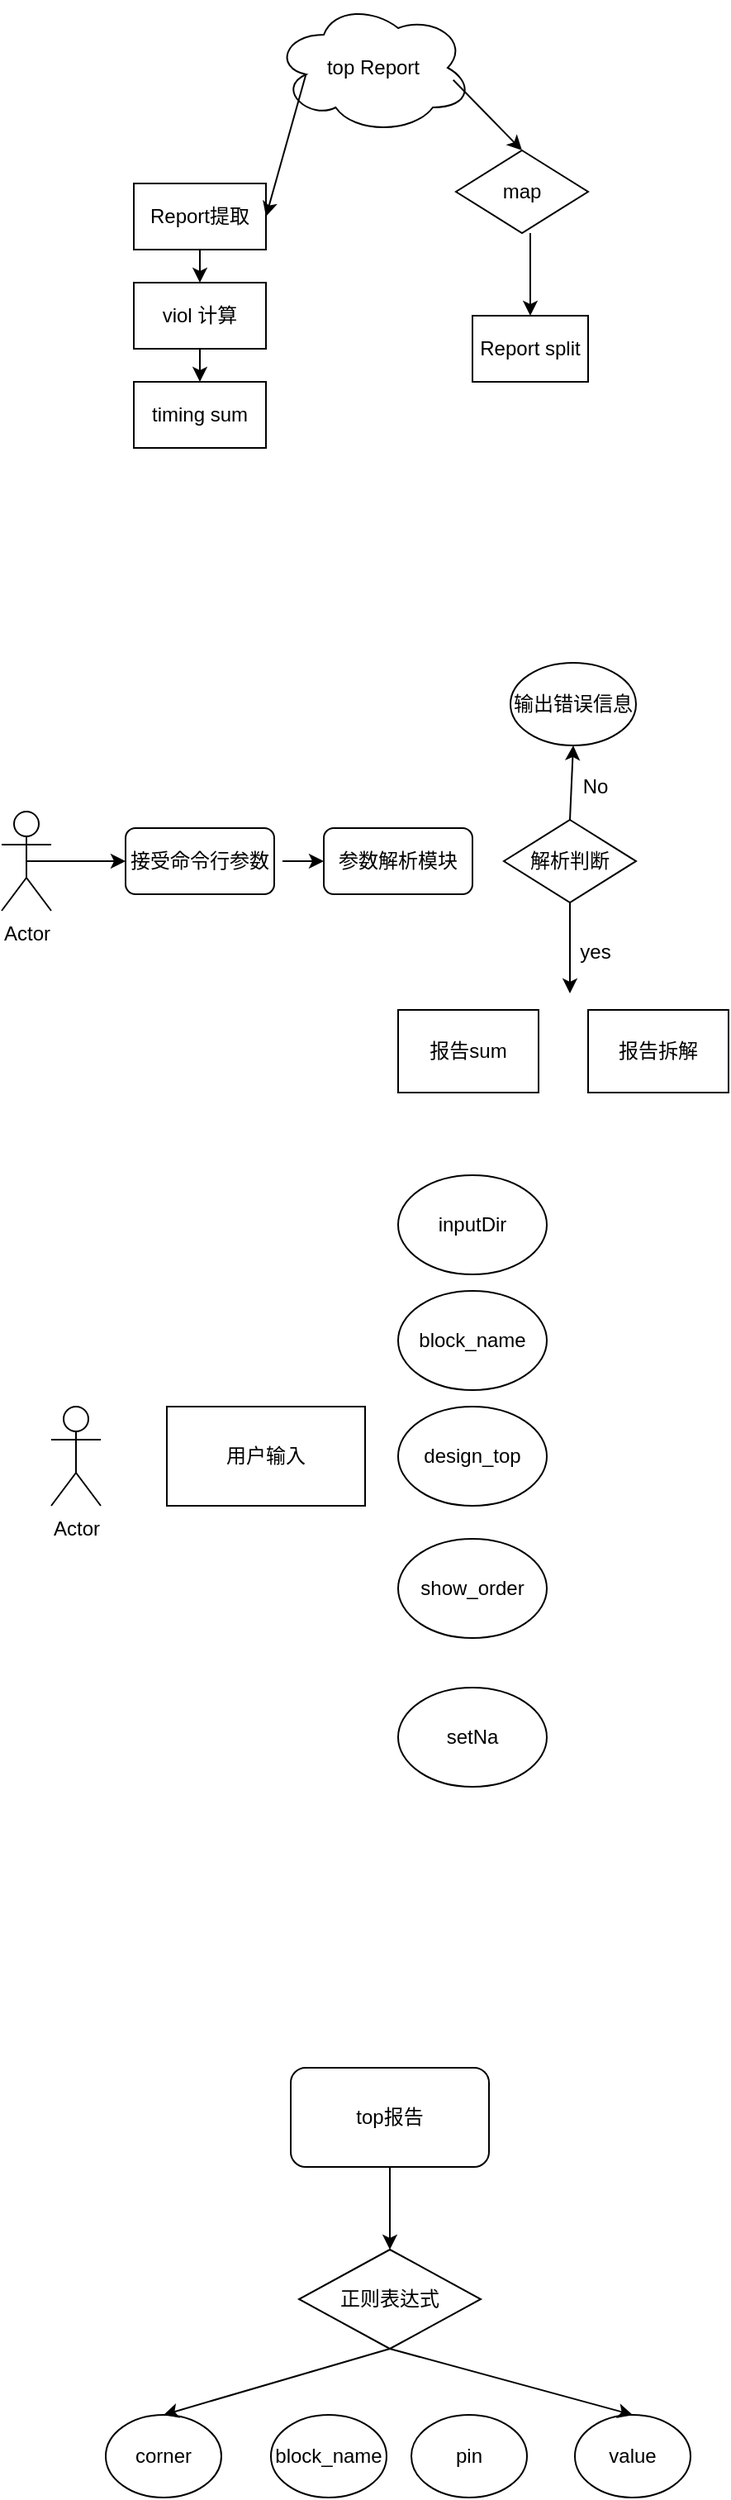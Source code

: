 <mxfile version="24.7.8">
  <diagram name="第 1 页" id="C3MW78rJ4h6a7yWVS72f">
    <mxGraphModel dx="986" dy="431" grid="1" gridSize="10" guides="1" tooltips="1" connect="1" arrows="1" fold="1" page="1" pageScale="1" pageWidth="827" pageHeight="1169" math="0" shadow="0">
      <root>
        <mxCell id="0" />
        <mxCell id="1" parent="0" />
        <mxCell id="6rJtsG7EEUAW6n4fHx3c-1" value="top Report" style="ellipse;shape=cloud;whiteSpace=wrap;html=1;" vertex="1" parent="1">
          <mxGeometry x="235" y="10" width="120" height="80" as="geometry" />
        </mxCell>
        <mxCell id="6rJtsG7EEUAW6n4fHx3c-2" value="Report提取" style="rounded=0;whiteSpace=wrap;html=1;" vertex="1" parent="1">
          <mxGeometry x="150" y="120" width="80" height="40" as="geometry" />
        </mxCell>
        <mxCell id="6rJtsG7EEUAW6n4fHx3c-3" value="Report split" style="rounded=0;whiteSpace=wrap;html=1;" vertex="1" parent="1">
          <mxGeometry x="355" y="200" width="70" height="40" as="geometry" />
        </mxCell>
        <mxCell id="6rJtsG7EEUAW6n4fHx3c-4" value="" style="endArrow=classic;html=1;rounded=0;exitX=0.16;exitY=0.55;exitDx=0;exitDy=0;exitPerimeter=0;entryX=1;entryY=0.5;entryDx=0;entryDy=0;" edge="1" parent="1" source="6rJtsG7EEUAW6n4fHx3c-1" target="6rJtsG7EEUAW6n4fHx3c-2">
          <mxGeometry width="50" height="50" relative="1" as="geometry">
            <mxPoint x="390" y="150" as="sourcePoint" />
            <mxPoint x="440" y="100" as="targetPoint" />
          </mxGeometry>
        </mxCell>
        <mxCell id="6rJtsG7EEUAW6n4fHx3c-5" value="" style="endArrow=classic;html=1;rounded=0;exitX=0.903;exitY=0.592;exitDx=0;exitDy=0;exitPerimeter=0;entryX=0.5;entryY=0;entryDx=0;entryDy=0;" edge="1" parent="1" source="6rJtsG7EEUAW6n4fHx3c-1" target="6rJtsG7EEUAW6n4fHx3c-7">
          <mxGeometry width="50" height="50" relative="1" as="geometry">
            <mxPoint x="329" y="144" as="sourcePoint" />
            <mxPoint x="240" y="140" as="targetPoint" />
          </mxGeometry>
        </mxCell>
        <mxCell id="6rJtsG7EEUAW6n4fHx3c-7" value="map" style="rhombus;whiteSpace=wrap;html=1;" vertex="1" parent="1">
          <mxGeometry x="345" y="100" width="80" height="50" as="geometry" />
        </mxCell>
        <mxCell id="6rJtsG7EEUAW6n4fHx3c-9" value="timing sum" style="rounded=0;whiteSpace=wrap;html=1;" vertex="1" parent="1">
          <mxGeometry x="150" y="240" width="80" height="40" as="geometry" />
        </mxCell>
        <mxCell id="6rJtsG7EEUAW6n4fHx3c-10" value="viol 计算" style="rounded=0;whiteSpace=wrap;html=1;" vertex="1" parent="1">
          <mxGeometry x="150" y="180" width="80" height="40" as="geometry" />
        </mxCell>
        <mxCell id="6rJtsG7EEUAW6n4fHx3c-11" value="" style="endArrow=classic;html=1;rounded=0;exitX=0.5;exitY=1;exitDx=0;exitDy=0;entryX=0.5;entryY=0;entryDx=0;entryDy=0;" edge="1" parent="1" source="6rJtsG7EEUAW6n4fHx3c-2" target="6rJtsG7EEUAW6n4fHx3c-10">
          <mxGeometry width="50" height="50" relative="1" as="geometry">
            <mxPoint x="390" y="250" as="sourcePoint" />
            <mxPoint x="440" y="200" as="targetPoint" />
          </mxGeometry>
        </mxCell>
        <mxCell id="6rJtsG7EEUAW6n4fHx3c-12" value="" style="endArrow=classic;html=1;rounded=0;exitX=0.5;exitY=1;exitDx=0;exitDy=0;entryX=0.5;entryY=0;entryDx=0;entryDy=0;" edge="1" parent="1" source="6rJtsG7EEUAW6n4fHx3c-10" target="6rJtsG7EEUAW6n4fHx3c-9">
          <mxGeometry width="50" height="50" relative="1" as="geometry">
            <mxPoint x="200" y="170" as="sourcePoint" />
            <mxPoint x="200" y="190" as="targetPoint" />
          </mxGeometry>
        </mxCell>
        <mxCell id="6rJtsG7EEUAW6n4fHx3c-13" value="" style="endArrow=classic;html=1;rounded=0;" edge="1" parent="1" target="6rJtsG7EEUAW6n4fHx3c-3">
          <mxGeometry width="50" height="50" relative="1" as="geometry">
            <mxPoint x="390" y="150" as="sourcePoint" />
            <mxPoint x="440" y="100" as="targetPoint" />
          </mxGeometry>
        </mxCell>
        <mxCell id="6rJtsG7EEUAW6n4fHx3c-15" value="接受命令行参数" style="rounded=1;whiteSpace=wrap;html=1;" vertex="1" parent="1">
          <mxGeometry x="145" y="510" width="90" height="40" as="geometry" />
        </mxCell>
        <mxCell id="6rJtsG7EEUAW6n4fHx3c-16" value="Actor" style="shape=umlActor;verticalLabelPosition=bottom;verticalAlign=top;html=1;outlineConnect=0;" vertex="1" parent="1">
          <mxGeometry x="70" y="500" width="30" height="60" as="geometry" />
        </mxCell>
        <mxCell id="6rJtsG7EEUAW6n4fHx3c-17" value="" style="endArrow=classic;html=1;rounded=0;exitX=0.5;exitY=0.5;exitDx=0;exitDy=0;exitPerimeter=0;entryX=0;entryY=0.5;entryDx=0;entryDy=0;" edge="1" parent="1" source="6rJtsG7EEUAW6n4fHx3c-16" target="6rJtsG7EEUAW6n4fHx3c-15">
          <mxGeometry width="50" height="50" relative="1" as="geometry">
            <mxPoint x="390" y="550" as="sourcePoint" />
            <mxPoint x="440" y="500" as="targetPoint" />
          </mxGeometry>
        </mxCell>
        <mxCell id="6rJtsG7EEUAW6n4fHx3c-18" value="参数解析模块" style="rounded=1;whiteSpace=wrap;html=1;" vertex="1" parent="1">
          <mxGeometry x="265" y="510" width="90" height="40" as="geometry" />
        </mxCell>
        <mxCell id="6rJtsG7EEUAW6n4fHx3c-19" value="" style="endArrow=classic;html=1;rounded=0;entryX=0;entryY=0.5;entryDx=0;entryDy=0;" edge="1" parent="1" target="6rJtsG7EEUAW6n4fHx3c-18">
          <mxGeometry width="50" height="50" relative="1" as="geometry">
            <mxPoint x="240" y="530" as="sourcePoint" />
            <mxPoint x="440" y="500" as="targetPoint" />
          </mxGeometry>
        </mxCell>
        <mxCell id="6rJtsG7EEUAW6n4fHx3c-20" value="解析判断" style="rhombus;whiteSpace=wrap;html=1;" vertex="1" parent="1">
          <mxGeometry x="374" y="505" width="80" height="50" as="geometry" />
        </mxCell>
        <mxCell id="6rJtsG7EEUAW6n4fHx3c-21" value="输出错误信息" style="ellipse;whiteSpace=wrap;html=1;" vertex="1" parent="1">
          <mxGeometry x="378" y="410" width="76" height="50" as="geometry" />
        </mxCell>
        <mxCell id="6rJtsG7EEUAW6n4fHx3c-22" value="" style="endArrow=classic;html=1;rounded=0;exitX=0.5;exitY=0;exitDx=0;exitDy=0;entryX=0.5;entryY=1;entryDx=0;entryDy=0;" edge="1" parent="1" source="6rJtsG7EEUAW6n4fHx3c-20" target="6rJtsG7EEUAW6n4fHx3c-21">
          <mxGeometry width="50" height="50" relative="1" as="geometry">
            <mxPoint x="390" y="550" as="sourcePoint" />
            <mxPoint x="440" y="500" as="targetPoint" />
          </mxGeometry>
        </mxCell>
        <mxCell id="6rJtsG7EEUAW6n4fHx3c-23" value="No" style="text;html=1;align=center;verticalAlign=middle;resizable=0;points=[];autosize=1;strokeColor=none;fillColor=none;" vertex="1" parent="1">
          <mxGeometry x="409" y="470" width="40" height="30" as="geometry" />
        </mxCell>
        <mxCell id="6rJtsG7EEUAW6n4fHx3c-24" value="" style="endArrow=classic;html=1;rounded=0;exitX=0.5;exitY=1;exitDx=0;exitDy=0;" edge="1" parent="1" source="6rJtsG7EEUAW6n4fHx3c-20">
          <mxGeometry width="50" height="50" relative="1" as="geometry">
            <mxPoint x="390" y="550" as="sourcePoint" />
            <mxPoint x="414" y="610" as="targetPoint" />
          </mxGeometry>
        </mxCell>
        <mxCell id="6rJtsG7EEUAW6n4fHx3c-25" value="yes" style="text;html=1;align=center;verticalAlign=middle;resizable=0;points=[];autosize=1;strokeColor=none;fillColor=none;" vertex="1" parent="1">
          <mxGeometry x="409" y="570" width="40" height="30" as="geometry" />
        </mxCell>
        <mxCell id="6rJtsG7EEUAW6n4fHx3c-27" value="报告sum" style="rounded=0;whiteSpace=wrap;html=1;" vertex="1" parent="1">
          <mxGeometry x="310" y="620" width="85" height="50" as="geometry" />
        </mxCell>
        <mxCell id="6rJtsG7EEUAW6n4fHx3c-28" value="报告拆解" style="rounded=0;whiteSpace=wrap;html=1;" vertex="1" parent="1">
          <mxGeometry x="425" y="620" width="85" height="50" as="geometry" />
        </mxCell>
        <mxCell id="6rJtsG7EEUAW6n4fHx3c-29" value="用户输入" style="rounded=0;whiteSpace=wrap;html=1;" vertex="1" parent="1">
          <mxGeometry x="170" y="860" width="120" height="60" as="geometry" />
        </mxCell>
        <mxCell id="6rJtsG7EEUAW6n4fHx3c-30" value="Actor" style="shape=umlActor;verticalLabelPosition=bottom;verticalAlign=top;html=1;outlineConnect=0;" vertex="1" parent="1">
          <mxGeometry x="100" y="860" width="30" height="60" as="geometry" />
        </mxCell>
        <mxCell id="6rJtsG7EEUAW6n4fHx3c-32" value="inputDir" style="ellipse;whiteSpace=wrap;html=1;" vertex="1" parent="1">
          <mxGeometry x="310" y="720" width="90" height="60" as="geometry" />
        </mxCell>
        <mxCell id="6rJtsG7EEUAW6n4fHx3c-33" value="block_name" style="ellipse;whiteSpace=wrap;html=1;" vertex="1" parent="1">
          <mxGeometry x="310" y="790" width="90" height="60" as="geometry" />
        </mxCell>
        <mxCell id="6rJtsG7EEUAW6n4fHx3c-34" value="design_top" style="ellipse;whiteSpace=wrap;html=1;" vertex="1" parent="1">
          <mxGeometry x="310" y="860" width="90" height="60" as="geometry" />
        </mxCell>
        <mxCell id="6rJtsG7EEUAW6n4fHx3c-35" value="setNa" style="ellipse;whiteSpace=wrap;html=1;" vertex="1" parent="1">
          <mxGeometry x="310" y="1030" width="90" height="60" as="geometry" />
        </mxCell>
        <mxCell id="6rJtsG7EEUAW6n4fHx3c-36" value="show_order" style="ellipse;whiteSpace=wrap;html=1;" vertex="1" parent="1">
          <mxGeometry x="310" y="940" width="90" height="60" as="geometry" />
        </mxCell>
        <mxCell id="6rJtsG7EEUAW6n4fHx3c-46" value="" style="edgeStyle=orthogonalEdgeStyle;rounded=0;orthogonalLoop=1;jettySize=auto;html=1;" edge="1" parent="1" source="6rJtsG7EEUAW6n4fHx3c-37" target="6rJtsG7EEUAW6n4fHx3c-38">
          <mxGeometry relative="1" as="geometry" />
        </mxCell>
        <mxCell id="6rJtsG7EEUAW6n4fHx3c-37" value="top报告" style="rounded=1;whiteSpace=wrap;html=1;" vertex="1" parent="1">
          <mxGeometry x="245" y="1260" width="120" height="60" as="geometry" />
        </mxCell>
        <mxCell id="6rJtsG7EEUAW6n4fHx3c-38" value="正则表达式" style="rhombus;whiteSpace=wrap;html=1;" vertex="1" parent="1">
          <mxGeometry x="250" y="1370" width="110" height="60" as="geometry" />
        </mxCell>
        <mxCell id="6rJtsG7EEUAW6n4fHx3c-39" value="corner" style="ellipse;whiteSpace=wrap;html=1;" vertex="1" parent="1">
          <mxGeometry x="133" y="1470" width="70" height="50" as="geometry" />
        </mxCell>
        <mxCell id="6rJtsG7EEUAW6n4fHx3c-41" value="block_name" style="ellipse;whiteSpace=wrap;html=1;" vertex="1" parent="1">
          <mxGeometry x="233" y="1470" width="70" height="50" as="geometry" />
        </mxCell>
        <mxCell id="6rJtsG7EEUAW6n4fHx3c-42" value="pin" style="ellipse;whiteSpace=wrap;html=1;" vertex="1" parent="1">
          <mxGeometry x="318" y="1470" width="70" height="50" as="geometry" />
        </mxCell>
        <mxCell id="6rJtsG7EEUAW6n4fHx3c-43" value="value" style="ellipse;whiteSpace=wrap;html=1;" vertex="1" parent="1">
          <mxGeometry x="417" y="1470" width="70" height="50" as="geometry" />
        </mxCell>
        <mxCell id="6rJtsG7EEUAW6n4fHx3c-44" value="" style="endArrow=classic;html=1;rounded=0;exitX=0.5;exitY=1;exitDx=0;exitDy=0;entryX=0.5;entryY=0;entryDx=0;entryDy=0;" edge="1" parent="1" source="6rJtsG7EEUAW6n4fHx3c-38" target="6rJtsG7EEUAW6n4fHx3c-39">
          <mxGeometry width="50" height="50" relative="1" as="geometry">
            <mxPoint x="380" y="1440" as="sourcePoint" />
            <mxPoint x="430" y="1390" as="targetPoint" />
          </mxGeometry>
        </mxCell>
        <mxCell id="6rJtsG7EEUAW6n4fHx3c-45" value="" style="endArrow=classic;html=1;rounded=0;exitX=0.5;exitY=1;exitDx=0;exitDy=0;entryX=0.5;entryY=0;entryDx=0;entryDy=0;" edge="1" parent="1" source="6rJtsG7EEUAW6n4fHx3c-38" target="6rJtsG7EEUAW6n4fHx3c-43">
          <mxGeometry width="50" height="50" relative="1" as="geometry">
            <mxPoint x="315" y="1440" as="sourcePoint" />
            <mxPoint x="178" y="1480" as="targetPoint" />
          </mxGeometry>
        </mxCell>
      </root>
    </mxGraphModel>
  </diagram>
</mxfile>
